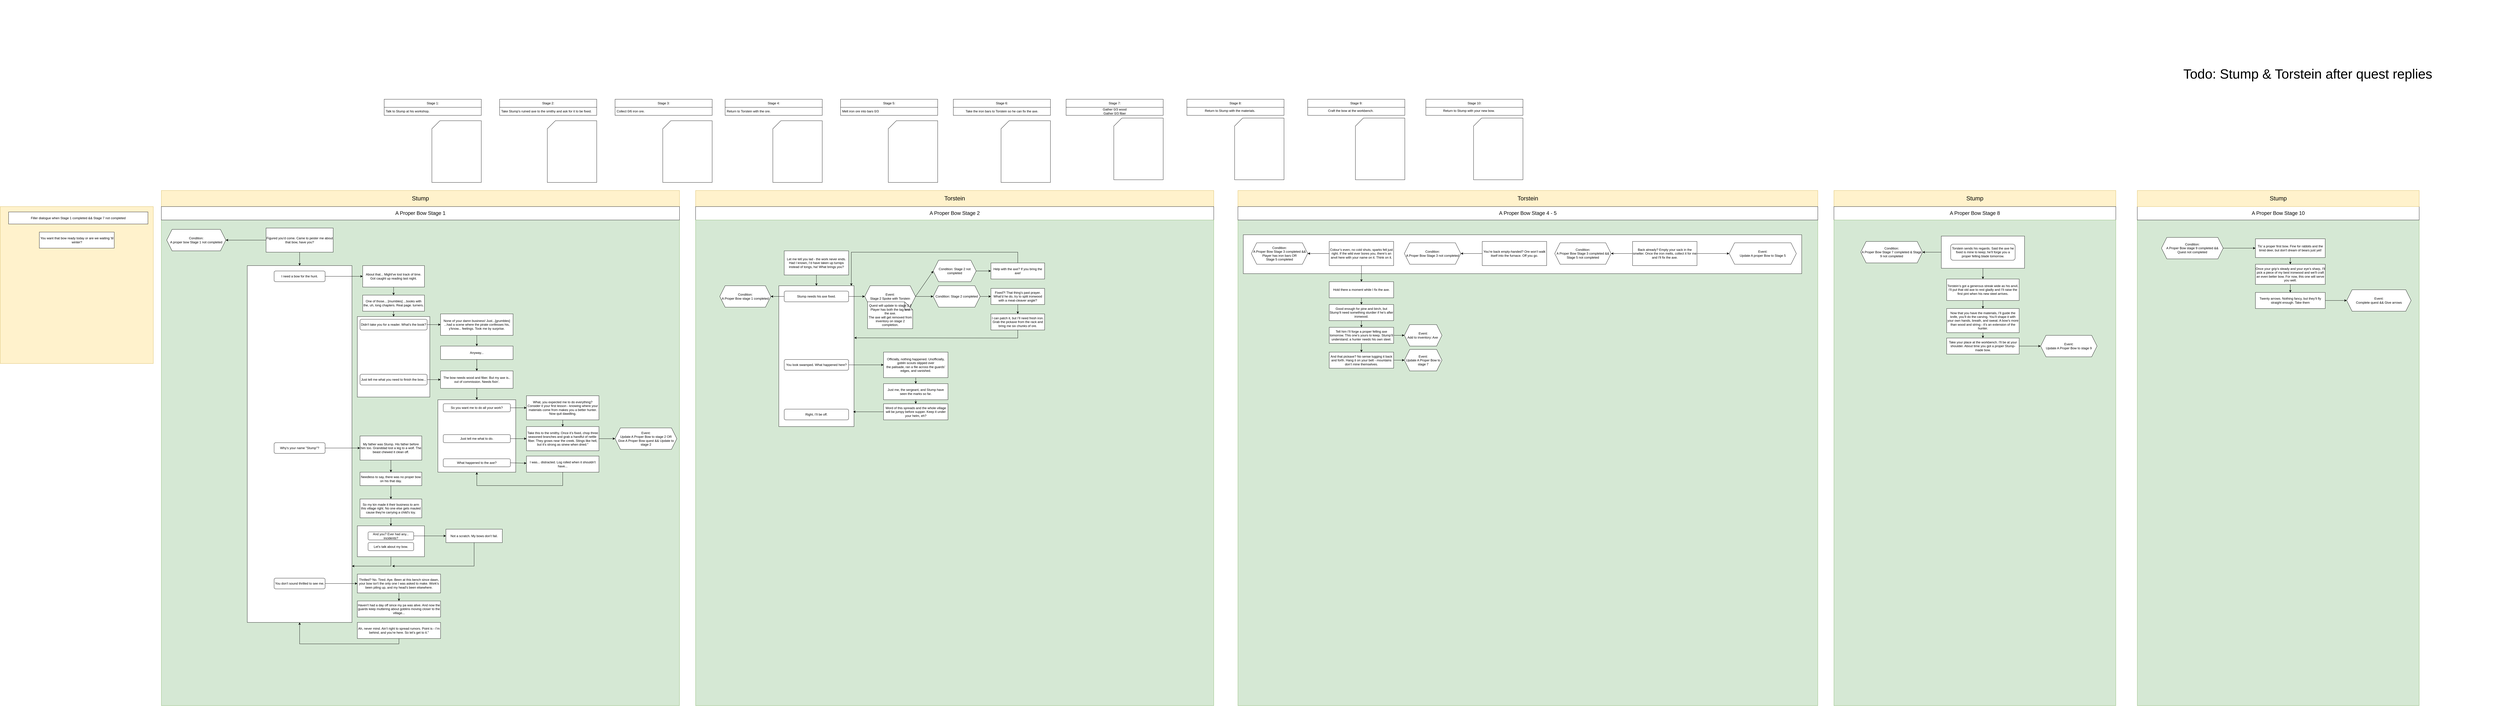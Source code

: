<mxfile version="28.0.4">
  <diagram name="Page-1" id="BGpyeeIe_iE8LkdZI5Qv">
    <mxGraphModel dx="2339" dy="1916" grid="1" gridSize="10" guides="1" tooltips="1" connect="1" arrows="1" fold="1" page="1" pageScale="1" pageWidth="850" pageHeight="1100" math="0" shadow="0">
      <root>
        <mxCell id="0" />
        <mxCell id="1" parent="0" />
        <mxCell id="VnkiPzDCxWVtJs6Gqvt7-156" value="" style="rounded=0;whiteSpace=wrap;html=1;fillColor=#d5e8d4;strokeColor=#82b366;" parent="1" vertex="1">
          <mxGeometry x="3770" y="250" width="2160" height="1810" as="geometry" />
        </mxCell>
        <mxCell id="VnkiPzDCxWVtJs6Gqvt7-73" value="" style="rounded=0;whiteSpace=wrap;html=1;fillColor=#d5e8d4;strokeColor=#82b366;" parent="1" vertex="1">
          <mxGeometry x="-240" y="250" width="1930" height="1810" as="geometry" />
        </mxCell>
        <mxCell id="VnkiPzDCxWVtJs6Gqvt7-1" value="&lt;font style=&quot;font-size: 22px;&quot;&gt;Stump&lt;/font&gt;" style="rounded=0;whiteSpace=wrap;html=1;fillColor=#fff2cc;strokeColor=#d6b656;" parent="1" vertex="1">
          <mxGeometry x="-240" y="140" width="1930" height="60" as="geometry" />
        </mxCell>
        <mxCell id="VnkiPzDCxWVtJs6Gqvt7-2" value="Figured you&#39;d come. Came to pester me about that bow, have you?" style="rounded=0;whiteSpace=wrap;html=1;" parent="1" vertex="1">
          <mxGeometry x="150" y="280" width="250" height="90" as="geometry" />
        </mxCell>
        <mxCell id="VnkiPzDCxWVtJs6Gqvt7-3" value="" style="rounded=0;whiteSpace=wrap;html=1;" parent="1" vertex="1">
          <mxGeometry x="80" y="420" width="390" height="1330" as="geometry" />
        </mxCell>
        <mxCell id="VnkiPzDCxWVtJs6Gqvt7-191" value="" style="rounded=0;whiteSpace=wrap;html=1;" parent="1" vertex="1">
          <mxGeometry x="3790" y="305" width="2080" height="145" as="geometry" />
        </mxCell>
        <mxCell id="VnkiPzDCxWVtJs6Gqvt7-4" value="" style="endArrow=classic;html=1;rounded=0;exitX=0.5;exitY=1;exitDx=0;exitDy=0;entryX=0.5;entryY=0;entryDx=0;entryDy=0;" parent="1" source="VnkiPzDCxWVtJs6Gqvt7-2" target="VnkiPzDCxWVtJs6Gqvt7-3" edge="1">
          <mxGeometry width="50" height="50" relative="1" as="geometry">
            <mxPoint x="120" y="410" as="sourcePoint" />
            <mxPoint x="170" y="360" as="targetPoint" />
          </mxGeometry>
        </mxCell>
        <mxCell id="VnkiPzDCxWVtJs6Gqvt7-6" value="I need a bow for the hunt." style="rounded=1;whiteSpace=wrap;html=1;" parent="1" vertex="1">
          <mxGeometry x="180" y="440" width="190" height="40" as="geometry" />
        </mxCell>
        <mxCell id="VnkiPzDCxWVtJs6Gqvt7-7" value="Why&#39;s your name &quot;Stump&quot;?" style="rounded=1;whiteSpace=wrap;html=1;" parent="1" vertex="1">
          <mxGeometry x="180" y="1080" width="190" height="40" as="geometry" />
        </mxCell>
        <mxCell id="VnkiPzDCxWVtJs6Gqvt7-8" value="You don&#39;t sound thrilled to see me." style="rounded=1;whiteSpace=wrap;html=1;" parent="1" vertex="1">
          <mxGeometry x="180" y="1585" width="190" height="40" as="geometry" />
        </mxCell>
        <mxCell id="VnkiPzDCxWVtJs6Gqvt7-9" value="" style="endArrow=classic;html=1;rounded=0;exitX=1;exitY=0.5;exitDx=0;exitDy=0;entryX=0;entryY=0.5;entryDx=0;entryDy=0;" parent="1" source="VnkiPzDCxWVtJs6Gqvt7-7" target="VnkiPzDCxWVtJs6Gqvt7-10" edge="1">
          <mxGeometry width="50" height="50" relative="1" as="geometry">
            <mxPoint x="380" y="1100" as="sourcePoint" />
            <mxPoint x="360" y="1275" as="targetPoint" />
          </mxGeometry>
        </mxCell>
        <mxCell id="VnkiPzDCxWVtJs6Gqvt7-10" value="My father was Stump. His father before him too. Granddad lost a leg to a wolf. The beast chewed it clean off." style="rounded=0;whiteSpace=wrap;html=1;" parent="1" vertex="1">
          <mxGeometry x="500" y="1055" width="230" height="90" as="geometry" />
        </mxCell>
        <mxCell id="VnkiPzDCxWVtJs6Gqvt7-11" value="" style="endArrow=classic;html=1;rounded=0;exitX=0.5;exitY=1;exitDx=0;exitDy=0;entryX=0.5;entryY=0;entryDx=0;entryDy=0;" parent="1" source="VnkiPzDCxWVtJs6Gqvt7-10" target="VnkiPzDCxWVtJs6Gqvt7-12" edge="1">
          <mxGeometry width="50" height="50" relative="1" as="geometry">
            <mxPoint x="475" y="1320" as="sourcePoint" />
            <mxPoint x="465" y="1200" as="targetPoint" />
          </mxGeometry>
        </mxCell>
        <mxCell id="VnkiPzDCxWVtJs6Gqvt7-12" value="Needless to say, there was no proper bow on his that day. " style="rounded=0;whiteSpace=wrap;html=1;" parent="1" vertex="1">
          <mxGeometry x="500" y="1190" width="230" height="50" as="geometry" />
        </mxCell>
        <mxCell id="VnkiPzDCxWVtJs6Gqvt7-14" value="" style="endArrow=classic;html=1;rounded=0;exitX=0.5;exitY=1;exitDx=0;exitDy=0;entryX=0.5;entryY=0;entryDx=0;entryDy=0;" parent="1" source="VnkiPzDCxWVtJs6Gqvt7-12" target="VnkiPzDCxWVtJs6Gqvt7-15" edge="1">
          <mxGeometry width="50" height="50" relative="1" as="geometry">
            <mxPoint x="465" y="1260" as="sourcePoint" />
            <mxPoint x="465" y="1305" as="targetPoint" />
          </mxGeometry>
        </mxCell>
        <mxCell id="VnkiPzDCxWVtJs6Gqvt7-15" value="So my kin made it their business to arm this village right. No one else gets mauled cause they&#39;re carrying a child&#39;s toy. " style="rounded=0;whiteSpace=wrap;html=1;" parent="1" vertex="1">
          <mxGeometry x="500" y="1290" width="230" height="70" as="geometry" />
        </mxCell>
        <mxCell id="VnkiPzDCxWVtJs6Gqvt7-16" value="" style="endArrow=classic;html=1;rounded=0;exitX=0.5;exitY=1;exitDx=0;exitDy=0;" parent="1" source="VnkiPzDCxWVtJs6Gqvt7-15" target="VnkiPzDCxWVtJs6Gqvt7-17" edge="1">
          <mxGeometry width="50" height="50" relative="1" as="geometry">
            <mxPoint x="610" y="1300" as="sourcePoint" />
            <mxPoint x="660" y="1295" as="targetPoint" />
          </mxGeometry>
        </mxCell>
        <mxCell id="VnkiPzDCxWVtJs6Gqvt7-17" value="" style="rounded=0;whiteSpace=wrap;html=1;" parent="1" vertex="1">
          <mxGeometry x="490" y="1390" width="250" height="115" as="geometry" />
        </mxCell>
        <mxCell id="VnkiPzDCxWVtJs6Gqvt7-18" value="And you? Ever had any... incidents?" style="rounded=1;whiteSpace=wrap;html=1;" parent="1" vertex="1">
          <mxGeometry x="530" y="1412.5" width="170" height="30" as="geometry" />
        </mxCell>
        <mxCell id="VnkiPzDCxWVtJs6Gqvt7-19" value="Let&#39;s talk about my bow." style="rounded=1;whiteSpace=wrap;html=1;" parent="1" vertex="1">
          <mxGeometry x="530" y="1452.5" width="170" height="30" as="geometry" />
        </mxCell>
        <mxCell id="VnkiPzDCxWVtJs6Gqvt7-21" value="" style="endArrow=classic;html=1;rounded=0;exitX=1;exitY=0.5;exitDx=0;exitDy=0;" parent="1" source="VnkiPzDCxWVtJs6Gqvt7-18" target="VnkiPzDCxWVtJs6Gqvt7-22" edge="1">
          <mxGeometry width="50" height="50" relative="1" as="geometry">
            <mxPoint x="1050" y="1290" as="sourcePoint" />
            <mxPoint x="960" y="1275" as="targetPoint" />
          </mxGeometry>
        </mxCell>
        <mxCell id="VnkiPzDCxWVtJs6Gqvt7-22" value="Not a scratch. My bows don&#39;t fail. " style="rounded=0;whiteSpace=wrap;html=1;" parent="1" vertex="1">
          <mxGeometry x="820" y="1402.5" width="210" height="50" as="geometry" />
        </mxCell>
        <mxCell id="VnkiPzDCxWVtJs6Gqvt7-23" value="" style="endArrow=classic;html=1;rounded=0;exitX=0.5;exitY=1;exitDx=0;exitDy=0;" parent="1" source="VnkiPzDCxWVtJs6Gqvt7-22" edge="1">
          <mxGeometry width="50" height="50" relative="1" as="geometry">
            <mxPoint x="1130" y="1545" as="sourcePoint" />
            <mxPoint x="620" y="1540" as="targetPoint" />
            <Array as="points">
              <mxPoint x="925" y="1540" />
            </Array>
          </mxGeometry>
        </mxCell>
        <mxCell id="VnkiPzDCxWVtJs6Gqvt7-25" value="" style="endArrow=classic;html=1;rounded=0;exitX=1;exitY=0.5;exitDx=0;exitDy=0;" parent="1" source="VnkiPzDCxWVtJs6Gqvt7-6" target="VnkiPzDCxWVtJs6Gqvt7-27" edge="1">
          <mxGeometry width="50" height="50" relative="1" as="geometry">
            <mxPoint x="640" y="420" as="sourcePoint" />
            <mxPoint x="550" y="460" as="targetPoint" />
          </mxGeometry>
        </mxCell>
        <mxCell id="VnkiPzDCxWVtJs6Gqvt7-27" value="About that... Might&#39;ve lost track of time. Got caught up reading last night." style="rounded=0;whiteSpace=wrap;html=1;" parent="1" vertex="1">
          <mxGeometry x="510" y="420" width="230" height="80" as="geometry" />
        </mxCell>
        <mxCell id="VnkiPzDCxWVtJs6Gqvt7-28" value="" style="endArrow=classic;html=1;rounded=0;exitX=0.5;exitY=1;exitDx=0;exitDy=0;" parent="1" source="VnkiPzDCxWVtJs6Gqvt7-27" target="VnkiPzDCxWVtJs6Gqvt7-29" edge="1">
          <mxGeometry width="50" height="50" relative="1" as="geometry">
            <mxPoint x="720" y="500" as="sourcePoint" />
            <mxPoint x="770" y="450" as="targetPoint" />
          </mxGeometry>
        </mxCell>
        <mxCell id="VnkiPzDCxWVtJs6Gqvt7-29" value="One of those... [mumbles] ...books with the, uh, long chapters. Real page. turners." style="rounded=0;whiteSpace=wrap;html=1;" parent="1" vertex="1">
          <mxGeometry x="510" y="530" width="230" height="60" as="geometry" />
        </mxCell>
        <mxCell id="VnkiPzDCxWVtJs6Gqvt7-31" value="" style="endArrow=classic;html=1;rounded=0;exitX=0.5;exitY=1;exitDx=0;exitDy=0;entryX=0.5;entryY=0;entryDx=0;entryDy=0;" parent="1" source="VnkiPzDCxWVtJs6Gqvt7-29" target="VnkiPzDCxWVtJs6Gqvt7-32" edge="1">
          <mxGeometry width="50" height="50" relative="1" as="geometry">
            <mxPoint x="780" y="560" as="sourcePoint" />
            <mxPoint x="625" y="630" as="targetPoint" />
          </mxGeometry>
        </mxCell>
        <mxCell id="VnkiPzDCxWVtJs6Gqvt7-32" value="" style="rounded=0;whiteSpace=wrap;html=1;" parent="1" vertex="1">
          <mxGeometry x="490" y="610" width="270" height="300" as="geometry" />
        </mxCell>
        <mxCell id="VnkiPzDCxWVtJs6Gqvt7-35" value="Didn&#39;t take you for a reader. What&#39;s the book?" style="rounded=1;whiteSpace=wrap;html=1;" parent="1" vertex="1">
          <mxGeometry x="500" y="620" width="250" height="40" as="geometry" />
        </mxCell>
        <mxCell id="VnkiPzDCxWVtJs6Gqvt7-36" value="Just tell me what you need to finish the bow..." style="rounded=1;whiteSpace=wrap;html=1;" parent="1" vertex="1">
          <mxGeometry x="500" y="825" width="250" height="40" as="geometry" />
        </mxCell>
        <mxCell id="VnkiPzDCxWVtJs6Gqvt7-38" value="Take this to the smithy. Once it’s fixed, chop three seasoned branches and grab a handful of nettle&amp;nbsp; fiber. They grows near the creek. Stings like hell, but it’s strong as sinew when dried.&quot;" style="rounded=0;whiteSpace=wrap;html=1;" parent="1" vertex="1">
          <mxGeometry x="1120" y="1020" width="270" height="90" as="geometry" />
        </mxCell>
        <mxCell id="VnkiPzDCxWVtJs6Gqvt7-39" value="What, you expected me to do everything? Consider it your first lesson - knowing where your materials come from makes you a better hunter. Now quit dawdling." style="rounded=0;whiteSpace=wrap;html=1;" parent="1" vertex="1">
          <mxGeometry x="1120" y="905" width="270" height="90" as="geometry" />
        </mxCell>
        <mxCell id="VnkiPzDCxWVtJs6Gqvt7-40" value="" style="endArrow=classic;html=1;rounded=0;exitX=1;exitY=0.5;exitDx=0;exitDy=0;" parent="1" source="VnkiPzDCxWVtJs6Gqvt7-35" target="VnkiPzDCxWVtJs6Gqvt7-41" edge="1">
          <mxGeometry width="50" height="50" relative="1" as="geometry">
            <mxPoint x="920" y="600" as="sourcePoint" />
            <mxPoint x="850" y="640" as="targetPoint" />
          </mxGeometry>
        </mxCell>
        <mxCell id="VnkiPzDCxWVtJs6Gqvt7-41" value="None of your damn business! Just...[grumbles] ...had a scene where the pirate confesses his, y&#39;know... feelings. Took me by surprise." style="rounded=0;whiteSpace=wrap;html=1;" parent="1" vertex="1">
          <mxGeometry x="800" y="600" width="270" height="80" as="geometry" />
        </mxCell>
        <mxCell id="VnkiPzDCxWVtJs6Gqvt7-42" value="" style="endArrow=classic;html=1;rounded=0;exitX=0.5;exitY=1;exitDx=0;exitDy=0;entryX=0.5;entryY=0;entryDx=0;entryDy=0;" parent="1" source="VnkiPzDCxWVtJs6Gqvt7-41" target="VnkiPzDCxWVtJs6Gqvt7-43" edge="1">
          <mxGeometry width="50" height="50" relative="1" as="geometry">
            <mxPoint x="940" y="770" as="sourcePoint" />
            <mxPoint x="920" y="720" as="targetPoint" />
          </mxGeometry>
        </mxCell>
        <mxCell id="VnkiPzDCxWVtJs6Gqvt7-43" value="Anyway..." style="rounded=0;whiteSpace=wrap;html=1;" parent="1" vertex="1">
          <mxGeometry x="800" y="720" width="270" height="50" as="geometry" />
        </mxCell>
        <mxCell id="VnkiPzDCxWVtJs6Gqvt7-46" value="" style="endArrow=classic;html=1;rounded=0;exitX=0.5;exitY=1;exitDx=0;exitDy=0;entryX=0.5;entryY=0;entryDx=0;entryDy=0;" parent="1" source="VnkiPzDCxWVtJs6Gqvt7-43" target="VnkiPzDCxWVtJs6Gqvt7-47" edge="1">
          <mxGeometry width="50" height="50" relative="1" as="geometry">
            <mxPoint x="960" y="840" as="sourcePoint" />
            <mxPoint x="935" y="800" as="targetPoint" />
          </mxGeometry>
        </mxCell>
        <mxCell id="VnkiPzDCxWVtJs6Gqvt7-47" value="The bow needs wood and fiber. But my axe is.. out of commission. Needs fixin&#39;." style="rounded=0;whiteSpace=wrap;html=1;" parent="1" vertex="1">
          <mxGeometry x="800" y="812.5" width="270" height="65" as="geometry" />
        </mxCell>
        <mxCell id="VnkiPzDCxWVtJs6Gqvt7-48" value="" style="endArrow=classic;html=1;rounded=0;exitX=1;exitY=0.5;exitDx=0;exitDy=0;entryX=0;entryY=0.5;entryDx=0;entryDy=0;" parent="1" source="VnkiPzDCxWVtJs6Gqvt7-36" target="VnkiPzDCxWVtJs6Gqvt7-47" edge="1">
          <mxGeometry width="50" height="50" relative="1" as="geometry">
            <mxPoint x="870" y="980" as="sourcePoint" />
            <mxPoint x="920" y="930" as="targetPoint" />
          </mxGeometry>
        </mxCell>
        <mxCell id="VnkiPzDCxWVtJs6Gqvt7-53" value="" style="endArrow=classic;html=1;rounded=0;exitX=0.5;exitY=1;exitDx=0;exitDy=0;entryX=0;entryY=0.5;entryDx=0;entryDy=0;" parent="1" source="VnkiPzDCxWVtJs6Gqvt7-47" target="VnkiPzDCxWVtJs6Gqvt7-54" edge="1">
          <mxGeometry width="50" height="50" relative="1" as="geometry">
            <mxPoint x="1040" y="970" as="sourcePoint" />
            <mxPoint x="935" y="920" as="targetPoint" />
          </mxGeometry>
        </mxCell>
        <mxCell id="VnkiPzDCxWVtJs6Gqvt7-54" value="" style="rounded=0;whiteSpace=wrap;html=1;direction=south;" parent="1" vertex="1">
          <mxGeometry x="790" y="920" width="290" height="270" as="geometry" />
        </mxCell>
        <mxCell id="VnkiPzDCxWVtJs6Gqvt7-55" value="What happened to the axe?" style="rounded=1;whiteSpace=wrap;html=1;" parent="1" vertex="1">
          <mxGeometry x="810" y="1140" width="250" height="30" as="geometry" />
        </mxCell>
        <mxCell id="VnkiPzDCxWVtJs6Gqvt7-57" value="" style="endArrow=classic;html=1;rounded=0;exitX=1;exitY=0.5;exitDx=0;exitDy=0;" parent="1" source="VnkiPzDCxWVtJs6Gqvt7-55" target="VnkiPzDCxWVtJs6Gqvt7-58" edge="1">
          <mxGeometry width="50" height="50" relative="1" as="geometry">
            <mxPoint x="1140" y="970" as="sourcePoint" />
            <mxPoint x="1110" y="950" as="targetPoint" />
          </mxGeometry>
        </mxCell>
        <mxCell id="VnkiPzDCxWVtJs6Gqvt7-58" value="I was... distracted. Log rolled when it shouldn&#39;t have..." style="rounded=0;whiteSpace=wrap;html=1;" parent="1" vertex="1">
          <mxGeometry x="1120" y="1130" width="270" height="60" as="geometry" />
        </mxCell>
        <mxCell id="VnkiPzDCxWVtJs6Gqvt7-59" value="So you want me to do all your work?" style="rounded=1;whiteSpace=wrap;html=1;" parent="1" vertex="1">
          <mxGeometry x="810" y="935" width="250" height="30" as="geometry" />
        </mxCell>
        <mxCell id="VnkiPzDCxWVtJs6Gqvt7-60" value="Just tell me what to do." style="rounded=1;whiteSpace=wrap;html=1;" parent="1" vertex="1">
          <mxGeometry x="810" y="1050" width="250" height="30" as="geometry" />
        </mxCell>
        <mxCell id="VnkiPzDCxWVtJs6Gqvt7-61" value="" style="endArrow=classic;html=1;rounded=0;exitX=1;exitY=0.5;exitDx=0;exitDy=0;entryX=0;entryY=0.5;entryDx=0;entryDy=0;" parent="1" source="VnkiPzDCxWVtJs6Gqvt7-59" target="VnkiPzDCxWVtJs6Gqvt7-39" edge="1">
          <mxGeometry width="50" height="50" relative="1" as="geometry">
            <mxPoint x="1190" y="950" as="sourcePoint" />
            <mxPoint x="1120" y="933.125" as="targetPoint" />
          </mxGeometry>
        </mxCell>
        <mxCell id="VnkiPzDCxWVtJs6Gqvt7-64" value="" style="endArrow=classic;html=1;rounded=0;exitX=0.5;exitY=1;exitDx=0;exitDy=0;entryX=0.5;entryY=0;entryDx=0;entryDy=0;" parent="1" source="VnkiPzDCxWVtJs6Gqvt7-39" target="VnkiPzDCxWVtJs6Gqvt7-38" edge="1">
          <mxGeometry width="50" height="50" relative="1" as="geometry">
            <mxPoint x="1440" y="1030" as="sourcePoint" />
            <mxPoint x="1490" y="980" as="targetPoint" />
          </mxGeometry>
        </mxCell>
        <mxCell id="VnkiPzDCxWVtJs6Gqvt7-65" value="" style="endArrow=classic;html=1;rounded=0;exitX=1;exitY=0.5;exitDx=0;exitDy=0;entryX=0;entryY=0.5;entryDx=0;entryDy=0;" parent="1" source="VnkiPzDCxWVtJs6Gqvt7-60" target="VnkiPzDCxWVtJs6Gqvt7-38" edge="1">
          <mxGeometry width="50" height="50" relative="1" as="geometry">
            <mxPoint x="1100" y="1170" as="sourcePoint" />
            <mxPoint x="1150" y="1120" as="targetPoint" />
          </mxGeometry>
        </mxCell>
        <mxCell id="VnkiPzDCxWVtJs6Gqvt7-66" value="" style="endArrow=classic;html=1;rounded=0;exitX=0.5;exitY=1;exitDx=0;exitDy=0;entryX=1;entryY=0.5;entryDx=0;entryDy=0;" parent="1" source="VnkiPzDCxWVtJs6Gqvt7-58" target="VnkiPzDCxWVtJs6Gqvt7-54" edge="1">
          <mxGeometry width="50" height="50" relative="1" as="geometry">
            <mxPoint x="1320" y="1270" as="sourcePoint" />
            <mxPoint x="1370" y="1220" as="targetPoint" />
            <Array as="points">
              <mxPoint x="1255" y="1240" />
              <mxPoint x="935" y="1240" />
            </Array>
          </mxGeometry>
        </mxCell>
        <mxCell id="VnkiPzDCxWVtJs6Gqvt7-67" value="" style="endArrow=classic;html=1;rounded=0;exitX=1;exitY=0.5;exitDx=0;exitDy=0;" parent="1" source="VnkiPzDCxWVtJs6Gqvt7-8" target="VnkiPzDCxWVtJs6Gqvt7-68" edge="1">
          <mxGeometry width="50" height="50" relative="1" as="geometry">
            <mxPoint x="560" y="1670" as="sourcePoint" />
            <mxPoint x="610" y="1620" as="targetPoint" />
          </mxGeometry>
        </mxCell>
        <mxCell id="VnkiPzDCxWVtJs6Gqvt7-68" value="Thrilled? No. Tired. Aye. Been at this bench since dawn, your bow isn&#39;t the only one I was asked to make. Work&#39;s been piling up, and my head&#39;s been elsewhere." style="rounded=0;whiteSpace=wrap;html=1;" parent="1" vertex="1">
          <mxGeometry x="490" y="1570" width="310" height="70" as="geometry" />
        </mxCell>
        <mxCell id="VnkiPzDCxWVtJs6Gqvt7-70" value="" style="endArrow=classic;html=1;rounded=0;exitX=0.5;exitY=1;exitDx=0;exitDy=0;" parent="1" source="VnkiPzDCxWVtJs6Gqvt7-17" edge="1">
          <mxGeometry width="50" height="50" relative="1" as="geometry">
            <mxPoint x="615" y="1505" as="sourcePoint" />
            <mxPoint x="470" y="1540" as="targetPoint" />
            <Array as="points">
              <mxPoint x="615" y="1540" />
            </Array>
          </mxGeometry>
        </mxCell>
        <mxCell id="VnkiPzDCxWVtJs6Gqvt7-71" value="" style="endArrow=classic;html=1;rounded=0;exitX=0.5;exitY=1;exitDx=0;exitDy=0;" parent="1" source="VnkiPzDCxWVtJs6Gqvt7-68" target="VnkiPzDCxWVtJs6Gqvt7-72" edge="1">
          <mxGeometry width="50" height="50" relative="1" as="geometry">
            <mxPoint x="650" y="1710" as="sourcePoint" />
            <mxPoint x="645" y="1680" as="targetPoint" />
          </mxGeometry>
        </mxCell>
        <mxCell id="VnkiPzDCxWVtJs6Gqvt7-72" value="Haven&#39;t had a day off since my pa was alive. And now the guards keep muttering about goblins moving closer to the village... " style="rounded=0;whiteSpace=wrap;html=1;" parent="1" vertex="1">
          <mxGeometry x="490" y="1670" width="310" height="60" as="geometry" />
        </mxCell>
        <mxCell id="VnkiPzDCxWVtJs6Gqvt7-74" value="" style="endArrow=classic;html=1;rounded=0;exitX=0.5;exitY=1;exitDx=0;exitDy=0;entryX=0.5;entryY=1;entryDx=0;entryDy=0;" parent="1" source="VnkiPzDCxWVtJs6Gqvt7-75" target="VnkiPzDCxWVtJs6Gqvt7-3" edge="1">
          <mxGeometry width="50" height="50" relative="1" as="geometry">
            <mxPoint x="710" y="1860" as="sourcePoint" />
            <mxPoint x="645" y="1810" as="targetPoint" />
            <Array as="points">
              <mxPoint x="645" y="1830" />
              <mxPoint x="410" y="1830" />
              <mxPoint x="275" y="1830" />
            </Array>
          </mxGeometry>
        </mxCell>
        <mxCell id="VnkiPzDCxWVtJs6Gqvt7-75" value="Ah, never mind. Ain’t right to spread rumors. Point is - I’m behind, and you’re here. So let’s get to it.&quot;" style="rounded=0;whiteSpace=wrap;html=1;" parent="1" vertex="1">
          <mxGeometry x="490" y="1750" width="310" height="60" as="geometry" />
        </mxCell>
        <mxCell id="VnkiPzDCxWVtJs6Gqvt7-76" value="" style="endArrow=classic;html=1;rounded=0;exitX=1;exitY=0.5;exitDx=0;exitDy=0;" parent="1" source="VnkiPzDCxWVtJs6Gqvt7-38" target="VnkiPzDCxWVtJs6Gqvt7-78" edge="1">
          <mxGeometry width="50" height="50" relative="1" as="geometry">
            <mxPoint x="1570" y="1070" as="sourcePoint" />
            <mxPoint x="1510" y="1065" as="targetPoint" />
          </mxGeometry>
        </mxCell>
        <mxCell id="VnkiPzDCxWVtJs6Gqvt7-78" value="Event:&lt;br&gt;Update A Proper Bow to stage 2 OR&lt;br&gt;Give A Proper Bow quest &amp;amp;&amp;amp; Update to stage 2" style="shape=hexagon;perimeter=hexagonPerimeter2;whiteSpace=wrap;html=1;fixedSize=1;" parent="1" vertex="1">
          <mxGeometry x="1450" y="1025" width="230" height="80" as="geometry" />
        </mxCell>
        <mxCell id="VnkiPzDCxWVtJs6Gqvt7-79" value="Condition: &lt;br&gt;&lt;div&gt;A proper bow Stage 1 not completed&lt;/div&gt;" style="shape=hexagon;perimeter=hexagonPerimeter2;whiteSpace=wrap;html=1;fixedSize=1;" parent="1" vertex="1">
          <mxGeometry x="-220" y="285" width="220" height="80" as="geometry" />
        </mxCell>
        <mxCell id="VnkiPzDCxWVtJs6Gqvt7-81" value="" style="endArrow=classic;html=1;rounded=0;exitX=0;exitY=0.5;exitDx=0;exitDy=0;entryX=1;entryY=0.5;entryDx=0;entryDy=0;" parent="1" source="VnkiPzDCxWVtJs6Gqvt7-2" target="VnkiPzDCxWVtJs6Gqvt7-79" edge="1">
          <mxGeometry width="50" height="50" relative="1" as="geometry">
            <mxPoint x="-60" y="530" as="sourcePoint" />
            <mxPoint x="-10" y="480" as="targetPoint" />
          </mxGeometry>
        </mxCell>
        <mxCell id="VnkiPzDCxWVtJs6Gqvt7-85" value="&lt;font style=&quot;font-size: 19px;&quot;&gt;A Proper Bow Stage 1&lt;/font&gt;" style="rounded=0;whiteSpace=wrap;html=1;" parent="1" vertex="1">
          <mxGeometry x="-240" y="200" width="1930" height="50" as="geometry" />
        </mxCell>
        <mxCell id="VnkiPzDCxWVtJs6Gqvt7-87" value="Stage 2:" style="swimlane;fontStyle=0;childLayout=stackLayout;horizontal=1;startSize=30;horizontalStack=0;resizeParent=1;resizeParentMax=0;resizeLast=0;collapsible=1;marginBottom=0;whiteSpace=wrap;html=1;" parent="1" vertex="1">
          <mxGeometry x="1020" y="-200" width="361.67" height="60" as="geometry" />
        </mxCell>
        <mxCell id="VnkiPzDCxWVtJs6Gqvt7-88" value="Take Stump&#39;s ruined axe to the smithy and ask for it to be fixed." style="text;strokeColor=none;fillColor=none;align=left;verticalAlign=middle;spacingLeft=4;spacingRight=4;overflow=hidden;points=[[0,0.5],[1,0.5]];portConstraint=eastwest;rotatable=0;whiteSpace=wrap;html=1;" parent="VnkiPzDCxWVtJs6Gqvt7-87" vertex="1">
          <mxGeometry y="30" width="361.67" height="30" as="geometry" />
        </mxCell>
        <mxCell id="VnkiPzDCxWVtJs6Gqvt7-91" value="Stage 1:" style="swimlane;fontStyle=0;childLayout=stackLayout;horizontal=1;startSize=30;horizontalStack=0;resizeParent=1;resizeParentMax=0;resizeLast=0;collapsible=1;marginBottom=0;whiteSpace=wrap;html=1;" parent="1" vertex="1">
          <mxGeometry x="590" y="-200" width="361.67" height="60" as="geometry" />
        </mxCell>
        <mxCell id="VnkiPzDCxWVtJs6Gqvt7-92" value="Talk to Stump at his workshop." style="text;strokeColor=none;fillColor=none;align=left;verticalAlign=middle;spacingLeft=4;spacingRight=4;overflow=hidden;points=[[0,0.5],[1,0.5]];portConstraint=eastwest;rotatable=0;whiteSpace=wrap;html=1;" parent="VnkiPzDCxWVtJs6Gqvt7-91" vertex="1">
          <mxGeometry y="30" width="361.67" height="30" as="geometry" />
        </mxCell>
        <mxCell id="VnkiPzDCxWVtJs6Gqvt7-93" value="" style="shape=card;whiteSpace=wrap;html=1;" parent="1" vertex="1">
          <mxGeometry x="767.67" y="-120" width="184" height="230" as="geometry" />
        </mxCell>
        <mxCell id="VnkiPzDCxWVtJs6Gqvt7-94" value="" style="shape=card;whiteSpace=wrap;html=1;" parent="1" vertex="1">
          <mxGeometry x="1197.67" y="-120" width="184" height="230" as="geometry" />
        </mxCell>
        <mxCell id="VnkiPzDCxWVtJs6Gqvt7-96" value="&lt;font style=&quot;font-size: 22px;&quot;&gt;Torstein&lt;/font&gt;" style="rounded=0;whiteSpace=wrap;html=1;fillColor=#fff2cc;strokeColor=#d6b656;" parent="1" vertex="1">
          <mxGeometry x="1750" y="140" width="1930" height="60" as="geometry" />
        </mxCell>
        <mxCell id="VnkiPzDCxWVtJs6Gqvt7-97" value="&lt;font style=&quot;font-size: 19px;&quot;&gt;A Proper Bow Stage 2&lt;/font&gt;" style="rounded=0;whiteSpace=wrap;html=1;" parent="1" vertex="1">
          <mxGeometry x="1750" y="200" width="1930" height="50" as="geometry" />
        </mxCell>
        <mxCell id="VnkiPzDCxWVtJs6Gqvt7-98" value="" style="rounded=0;whiteSpace=wrap;html=1;fillColor=#d5e8d4;strokeColor=#82b366;" parent="1" vertex="1">
          <mxGeometry x="1750" y="250" width="1930" height="1810" as="geometry" />
        </mxCell>
        <mxCell id="VnkiPzDCxWVtJs6Gqvt7-99" value="Let me tell you lad - the work never ends. Had I known, I’d have taken up turnips instead of tongs, ha! What brings you?" style="rounded=0;whiteSpace=wrap;html=1;" parent="1" vertex="1">
          <mxGeometry x="2080" y="365" width="240" height="90" as="geometry" />
        </mxCell>
        <mxCell id="VnkiPzDCxWVtJs6Gqvt7-100" value="" style="endArrow=classic;html=1;rounded=0;exitX=0.5;exitY=1;exitDx=0;exitDy=0;" parent="1" source="VnkiPzDCxWVtJs6Gqvt7-99" target="VnkiPzDCxWVtJs6Gqvt7-101" edge="1">
          <mxGeometry width="50" height="50" relative="1" as="geometry">
            <mxPoint x="2210" y="525" as="sourcePoint" />
            <mxPoint x="2220" y="588" as="targetPoint" />
          </mxGeometry>
        </mxCell>
        <mxCell id="VnkiPzDCxWVtJs6Gqvt7-101" value="" style="rounded=0;whiteSpace=wrap;html=1;" parent="1" vertex="1">
          <mxGeometry x="2060" y="495" width="280" height="525" as="geometry" />
        </mxCell>
        <mxCell id="VnkiPzDCxWVtJs6Gqvt7-102" value="Stump needs his axe fixed." style="rounded=1;whiteSpace=wrap;html=1;" parent="1" vertex="1">
          <mxGeometry x="2080" y="515" width="240" height="40" as="geometry" />
        </mxCell>
        <mxCell id="VnkiPzDCxWVtJs6Gqvt7-105" value="You look swamped. What happened here?" style="rounded=1;whiteSpace=wrap;html=1;" parent="1" vertex="1">
          <mxGeometry x="2080" y="770" width="240" height="40" as="geometry" />
        </mxCell>
        <mxCell id="VnkiPzDCxWVtJs6Gqvt7-106" value="" style="endArrow=classic;html=1;rounded=0;exitX=0;exitY=0.5;exitDx=0;exitDy=0;entryX=1;entryY=0.5;entryDx=0;entryDy=0;" parent="1" source="VnkiPzDCxWVtJs6Gqvt7-102" target="VnkiPzDCxWVtJs6Gqvt7-107" edge="1">
          <mxGeometry width="50" height="50" relative="1" as="geometry">
            <mxPoint x="1960" y="505" as="sourcePoint" />
            <mxPoint x="2010" y="455" as="targetPoint" />
          </mxGeometry>
        </mxCell>
        <mxCell id="VnkiPzDCxWVtJs6Gqvt7-107" value="Condition:&lt;br&gt;A Proper Bow stage 1 completed" style="shape=hexagon;perimeter=hexagonPerimeter2;whiteSpace=wrap;html=1;fixedSize=1;" parent="1" vertex="1">
          <mxGeometry x="1840" y="495" width="190" height="80" as="geometry" />
        </mxCell>
        <mxCell id="VnkiPzDCxWVtJs6Gqvt7-110" value="Condition: Stage 2 completed" style="shape=hexagon;perimeter=hexagonPerimeter2;whiteSpace=wrap;html=1;fixedSize=1;" parent="1" vertex="1">
          <mxGeometry x="2635" y="495" width="175" height="80" as="geometry" />
        </mxCell>
        <mxCell id="VnkiPzDCxWVtJs6Gqvt7-111" value="&lt;div&gt;Condition: Stage 2 not completed&lt;/div&gt;" style="shape=hexagon;perimeter=hexagonPerimeter2;whiteSpace=wrap;html=1;fixedSize=1;" parent="1" vertex="1">
          <mxGeometry x="2635" y="400" width="160" height="80" as="geometry" />
        </mxCell>
        <mxCell id="VnkiPzDCxWVtJs6Gqvt7-112" value="" style="endArrow=classic;html=1;rounded=0;exitX=1;exitY=0.5;exitDx=0;exitDy=0;entryX=0;entryY=0.5;entryDx=0;entryDy=0;" parent="1" source="lFPYa5K90Pf4Mlpy7Q-W-7" target="VnkiPzDCxWVtJs6Gqvt7-111" edge="1">
          <mxGeometry width="50" height="50" relative="1" as="geometry">
            <mxPoint x="2420" y="620" as="sourcePoint" />
            <mxPoint x="2470" y="570" as="targetPoint" />
          </mxGeometry>
        </mxCell>
        <mxCell id="VnkiPzDCxWVtJs6Gqvt7-113" value="" style="endArrow=classic;html=1;rounded=0;exitX=1;exitY=0.5;exitDx=0;exitDy=0;" parent="1" source="VnkiPzDCxWVtJs6Gqvt7-111" target="VnkiPzDCxWVtJs6Gqvt7-114" edge="1">
          <mxGeometry width="50" height="50" relative="1" as="geometry">
            <mxPoint x="2850" y="440" as="sourcePoint" />
            <mxPoint x="2900" y="390" as="targetPoint" />
          </mxGeometry>
        </mxCell>
        <mxCell id="VnkiPzDCxWVtJs6Gqvt7-114" value="Help with the axe? If you bring the axe! " style="rounded=0;whiteSpace=wrap;html=1;" parent="1" vertex="1">
          <mxGeometry x="2850" y="410" width="200" height="60" as="geometry" />
        </mxCell>
        <mxCell id="VnkiPzDCxWVtJs6Gqvt7-115" value="" style="endArrow=classic;html=1;rounded=0;exitX=1;exitY=0.5;exitDx=0;exitDy=0;entryX=0;entryY=0.5;entryDx=0;entryDy=0;" parent="1" source="VnkiPzDCxWVtJs6Gqvt7-110" target="VnkiPzDCxWVtJs6Gqvt7-118" edge="1">
          <mxGeometry width="50" height="50" relative="1" as="geometry">
            <mxPoint x="2860" y="610" as="sourcePoint" />
            <mxPoint x="2850" y="535" as="targetPoint" />
          </mxGeometry>
        </mxCell>
        <mxCell id="VnkiPzDCxWVtJs6Gqvt7-118" value="Fixed?! That thing&#39;s past prayer. What’d he do, try to split ironwood with a meat-cleaver angle?" style="rounded=0;whiteSpace=wrap;html=1;" parent="1" vertex="1">
          <mxGeometry x="2850" y="505" width="200" height="60" as="geometry" />
        </mxCell>
        <mxCell id="VnkiPzDCxWVtJs6Gqvt7-119" value="" style="endArrow=classic;html=1;rounded=0;exitX=0.5;exitY=1;exitDx=0;exitDy=0;entryX=0.5;entryY=0;entryDx=0;entryDy=0;" parent="1" source="VnkiPzDCxWVtJs6Gqvt7-118" target="VnkiPzDCxWVtJs6Gqvt7-124" edge="1">
          <mxGeometry width="50" height="50" relative="1" as="geometry">
            <mxPoint x="2960" y="635" as="sourcePoint" />
            <mxPoint x="2950" y="595" as="targetPoint" />
          </mxGeometry>
        </mxCell>
        <mxCell id="VnkiPzDCxWVtJs6Gqvt7-124" value="I can patch it, but I’ll need fresh iron. Grab the pickaxe from the rack and bring me six chunks of ore." style="rounded=0;whiteSpace=wrap;html=1;" parent="1" vertex="1">
          <mxGeometry x="2850" y="600" width="200" height="60" as="geometry" />
        </mxCell>
        <mxCell id="VnkiPzDCxWVtJs6Gqvt7-135" value="" style="shape=card;whiteSpace=wrap;html=1;" parent="1" vertex="1">
          <mxGeometry x="1627.67" y="-120" width="184" height="230" as="geometry" />
        </mxCell>
        <mxCell id="VnkiPzDCxWVtJs6Gqvt7-137" value="Stage 3:" style="swimlane;fontStyle=0;childLayout=stackLayout;horizontal=1;startSize=30;horizontalStack=0;resizeParent=1;resizeParentMax=0;resizeLast=0;collapsible=1;marginBottom=0;whiteSpace=wrap;html=1;" parent="1" vertex="1">
          <mxGeometry x="1450" y="-200" width="361.67" height="60" as="geometry" />
        </mxCell>
        <mxCell id="VnkiPzDCxWVtJs6Gqvt7-138" value="Collect 0/6 iron ore." style="text;strokeColor=none;fillColor=none;align=left;verticalAlign=middle;spacingLeft=4;spacingRight=4;overflow=hidden;points=[[0,0.5],[1,0.5]];portConstraint=eastwest;rotatable=0;whiteSpace=wrap;html=1;" parent="VnkiPzDCxWVtJs6Gqvt7-137" vertex="1">
          <mxGeometry y="30" width="361.67" height="30" as="geometry" />
        </mxCell>
        <mxCell id="VnkiPzDCxWVtJs6Gqvt7-141" value="" style="endArrow=classic;html=1;rounded=0;exitX=0.5;exitY=1;exitDx=0;exitDy=0;entryX=1.003;entryY=0.37;entryDx=0;entryDy=0;entryPerimeter=0;" parent="1" source="VnkiPzDCxWVtJs6Gqvt7-124" target="VnkiPzDCxWVtJs6Gqvt7-101" edge="1">
          <mxGeometry width="50" height="50" relative="1" as="geometry">
            <mxPoint x="2610" y="700" as="sourcePoint" />
            <mxPoint x="2370" y="690" as="targetPoint" />
            <Array as="points">
              <mxPoint x="2950" y="690" />
            </Array>
          </mxGeometry>
        </mxCell>
        <mxCell id="VnkiPzDCxWVtJs6Gqvt7-143" value="Right, I’ll be off." style="rounded=1;whiteSpace=wrap;html=1;" parent="1" vertex="1">
          <mxGeometry x="2080" y="955" width="240" height="40" as="geometry" />
        </mxCell>
        <mxCell id="VnkiPzDCxWVtJs6Gqvt7-154" value="&lt;font style=&quot;font-size: 22px;&quot;&gt;Torstein&lt;/font&gt;" style="rounded=0;whiteSpace=wrap;html=1;fillColor=#fff2cc;strokeColor=#d6b656;" parent="1" vertex="1">
          <mxGeometry x="3770" y="140" width="2160" height="60" as="geometry" />
        </mxCell>
        <mxCell id="VnkiPzDCxWVtJs6Gqvt7-155" value="&lt;font style=&quot;font-size: 19px;&quot;&gt;A Proper Bow Stage 4 - 5&lt;/font&gt;" style="rounded=0;whiteSpace=wrap;html=1;" parent="1" vertex="1">
          <mxGeometry x="3770" y="200" width="2160" height="50" as="geometry" />
        </mxCell>
        <mxCell id="VnkiPzDCxWVtJs6Gqvt7-157" value="Back already? Empty your sack in the smelter. Once the iron melts, collect it for me and I&#39;ll fix the axe." style="rounded=0;whiteSpace=wrap;html=1;" parent="1" vertex="1">
          <mxGeometry x="5240" y="330" width="240" height="90" as="geometry" />
        </mxCell>
        <mxCell id="VnkiPzDCxWVtJs6Gqvt7-171" value="Stage 4:" style="swimlane;fontStyle=0;childLayout=stackLayout;horizontal=1;startSize=30;horizontalStack=0;resizeParent=1;resizeParentMax=0;resizeLast=0;collapsible=1;marginBottom=0;whiteSpace=wrap;html=1;" parent="1" vertex="1">
          <mxGeometry x="1860" y="-200" width="361.67" height="60" as="geometry" />
        </mxCell>
        <mxCell id="VnkiPzDCxWVtJs6Gqvt7-172" value="Return to Torstein with the ore." style="text;strokeColor=none;fillColor=none;align=left;verticalAlign=middle;spacingLeft=4;spacingRight=4;overflow=hidden;points=[[0,0.5],[1,0.5]];portConstraint=eastwest;rotatable=0;whiteSpace=wrap;html=1;" parent="VnkiPzDCxWVtJs6Gqvt7-171" vertex="1">
          <mxGeometry y="30" width="361.67" height="30" as="geometry" />
        </mxCell>
        <mxCell id="VnkiPzDCxWVtJs6Gqvt7-173" value="" style="shape=card;whiteSpace=wrap;html=1;" parent="1" vertex="1">
          <mxGeometry x="2037.67" y="-120" width="184" height="230" as="geometry" />
        </mxCell>
        <mxCell id="VnkiPzDCxWVtJs6Gqvt7-174" value="Condition:&lt;br&gt;A Proper Bow Stage 3 completed &amp;amp;&amp;amp; Stage 5 not completed" style="shape=hexagon;perimeter=hexagonPerimeter2;whiteSpace=wrap;html=1;fixedSize=1;" parent="1" vertex="1">
          <mxGeometry x="4950" y="335" width="210" height="80" as="geometry" />
        </mxCell>
        <mxCell id="VnkiPzDCxWVtJs6Gqvt7-175" value="" style="endArrow=classic;html=1;rounded=0;entryX=1;entryY=0.5;entryDx=0;entryDy=0;exitX=0;exitY=0.5;exitDx=0;exitDy=0;" parent="1" source="VnkiPzDCxWVtJs6Gqvt7-157" target="VnkiPzDCxWVtJs6Gqvt7-174" edge="1">
          <mxGeometry width="50" height="50" relative="1" as="geometry">
            <mxPoint x="5060" y="555" as="sourcePoint" />
            <mxPoint x="5110" y="505" as="targetPoint" />
          </mxGeometry>
        </mxCell>
        <mxCell id="VnkiPzDCxWVtJs6Gqvt7-176" value="Condition:&lt;br&gt;A Proper Bow Stage 3 not completed" style="shape=hexagon;perimeter=hexagonPerimeter2;whiteSpace=wrap;html=1;fixedSize=1;" parent="1" vertex="1">
          <mxGeometry x="4390" y="335" width="210" height="80" as="geometry" />
        </mxCell>
        <mxCell id="VnkiPzDCxWVtJs6Gqvt7-177" value="" style="endArrow=classic;html=1;rounded=0;entryX=1;entryY=0.5;entryDx=0;entryDy=0;exitX=0;exitY=0.5;exitDx=0;exitDy=0;" parent="1" source="VnkiPzDCxWVtJs6Gqvt7-178" target="VnkiPzDCxWVtJs6Gqvt7-176" edge="1">
          <mxGeometry width="50" height="50" relative="1" as="geometry">
            <mxPoint x="4500" y="555" as="sourcePoint" />
            <mxPoint x="4550" y="505" as="targetPoint" />
          </mxGeometry>
        </mxCell>
        <mxCell id="VnkiPzDCxWVtJs6Gqvt7-178" value="You’re back empty-handed? Ore won’t walk itself into the furnace. Off you go. " style="rounded=0;whiteSpace=wrap;html=1;" parent="1" vertex="1">
          <mxGeometry x="4680" y="330" width="240" height="90" as="geometry" />
        </mxCell>
        <mxCell id="VnkiPzDCxWVtJs6Gqvt7-180" value="" style="endArrow=classic;html=1;rounded=0;exitX=0.5;exitY=0;exitDx=0;exitDy=0;entryX=1;entryY=0;entryDx=0;entryDy=0;" parent="1" source="VnkiPzDCxWVtJs6Gqvt7-114" edge="1">
          <mxGeometry width="50" height="50" relative="1" as="geometry">
            <mxPoint x="2940" y="410" as="sourcePoint" />
            <mxPoint x="2330" y="495" as="targetPoint" />
            <Array as="points">
              <mxPoint x="2950" y="370" />
              <mxPoint x="2330" y="370" />
            </Array>
          </mxGeometry>
        </mxCell>
        <mxCell id="VnkiPzDCxWVtJs6Gqvt7-181" value="" style="endArrow=classic;html=1;rounded=0;exitX=1;exitY=0.5;exitDx=0;exitDy=0;" parent="1" source="VnkiPzDCxWVtJs6Gqvt7-105" target="VnkiPzDCxWVtJs6Gqvt7-182" edge="1">
          <mxGeometry width="50" height="50" relative="1" as="geometry">
            <mxPoint x="2470" y="820" as="sourcePoint" />
            <mxPoint x="2510" y="790" as="targetPoint" />
          </mxGeometry>
        </mxCell>
        <mxCell id="VnkiPzDCxWVtJs6Gqvt7-182" value="Officially, nothing happened. Unofficially, goblin scouts slipped over &lt;br&gt;the palisade, ran a file across the guards’ edges, and vanished." style="rounded=0;whiteSpace=wrap;html=1;" parent="1" vertex="1">
          <mxGeometry x="2450" y="742.5" width="240" height="95" as="geometry" />
        </mxCell>
        <mxCell id="VnkiPzDCxWVtJs6Gqvt7-183" value="" style="endArrow=classic;html=1;rounded=0;exitX=0.5;exitY=1;exitDx=0;exitDy=0;" parent="1" source="VnkiPzDCxWVtJs6Gqvt7-182" target="VnkiPzDCxWVtJs6Gqvt7-184" edge="1">
          <mxGeometry width="50" height="50" relative="1" as="geometry">
            <mxPoint x="2620" y="890" as="sourcePoint" />
            <mxPoint x="2670" y="840" as="targetPoint" />
          </mxGeometry>
        </mxCell>
        <mxCell id="VnkiPzDCxWVtJs6Gqvt7-184" value="Just me, the sergeant, and Stump have seen the marks so far." style="rounded=0;whiteSpace=wrap;html=1;" parent="1" vertex="1">
          <mxGeometry x="2450" y="860" width="240" height="60" as="geometry" />
        </mxCell>
        <mxCell id="VnkiPzDCxWVtJs6Gqvt7-185" value="" style="endArrow=classic;html=1;rounded=0;exitX=0.5;exitY=1;exitDx=0;exitDy=0;" parent="1" source="VnkiPzDCxWVtJs6Gqvt7-184" target="VnkiPzDCxWVtJs6Gqvt7-186" edge="1">
          <mxGeometry width="50" height="50" relative="1" as="geometry">
            <mxPoint x="2680" y="950" as="sourcePoint" />
            <mxPoint x="2586" y="1003" as="targetPoint" />
          </mxGeometry>
        </mxCell>
        <mxCell id="VnkiPzDCxWVtJs6Gqvt7-186" value="Word of this spreads and the whole village will be jumpy before supper. Keep it under your helm, eh?" style="rounded=0;whiteSpace=wrap;html=1;" parent="1" vertex="1">
          <mxGeometry x="2450" y="935" width="240" height="60" as="geometry" />
        </mxCell>
        <mxCell id="VnkiPzDCxWVtJs6Gqvt7-187" value="" style="endArrow=classic;html=1;rounded=0;exitX=0;exitY=0.5;exitDx=0;exitDy=0;entryX=0.989;entryY=0.895;entryDx=0;entryDy=0;entryPerimeter=0;" parent="1" source="VnkiPzDCxWVtJs6Gqvt7-186" target="VnkiPzDCxWVtJs6Gqvt7-101" edge="1">
          <mxGeometry width="50" height="50" relative="1" as="geometry">
            <mxPoint x="2380" y="890" as="sourcePoint" />
            <mxPoint x="2430" y="840" as="targetPoint" />
          </mxGeometry>
        </mxCell>
        <mxCell id="VnkiPzDCxWVtJs6Gqvt7-188" value="Condition:&lt;br&gt;A Proper Bow Stage 3 completed &amp;amp;&amp;amp; Player has iron bars OR&lt;br&gt;Stage 5 completed" style="shape=hexagon;perimeter=hexagonPerimeter2;whiteSpace=wrap;html=1;fixedSize=1;" parent="1" vertex="1">
          <mxGeometry x="3820" y="335" width="210" height="80" as="geometry" />
        </mxCell>
        <mxCell id="VnkiPzDCxWVtJs6Gqvt7-189" value="" style="endArrow=classic;html=1;rounded=0;entryX=1;entryY=0.5;entryDx=0;entryDy=0;exitX=0;exitY=0.5;exitDx=0;exitDy=0;" parent="1" source="VnkiPzDCxWVtJs6Gqvt7-190" target="VnkiPzDCxWVtJs6Gqvt7-188" edge="1">
          <mxGeometry width="50" height="50" relative="1" as="geometry">
            <mxPoint x="3930" y="555" as="sourcePoint" />
            <mxPoint x="3980" y="505" as="targetPoint" />
          </mxGeometry>
        </mxCell>
        <mxCell id="VnkiPzDCxWVtJs6Gqvt7-190" value="Colour’s even, no cold shuts, sparks fell just right. If the wild ever bores you, there’s an anvil here with your name on it. Think on it." style="rounded=0;whiteSpace=wrap;html=1;" parent="1" vertex="1">
          <mxGeometry x="4110" y="330" width="240" height="90" as="geometry" />
        </mxCell>
        <mxCell id="VnkiPzDCxWVtJs6Gqvt7-192" value="" style="endArrow=classic;html=1;rounded=0;exitX=0.5;exitY=1;exitDx=0;exitDy=0;" parent="1" source="VnkiPzDCxWVtJs6Gqvt7-190" target="VnkiPzDCxWVtJs6Gqvt7-193" edge="1">
          <mxGeometry width="50" height="50" relative="1" as="geometry">
            <mxPoint x="4220" y="590" as="sourcePoint" />
            <mxPoint x="4270" y="540" as="targetPoint" />
          </mxGeometry>
        </mxCell>
        <mxCell id="VnkiPzDCxWVtJs6Gqvt7-193" value="Hold there a moment while I fix the axe." style="rounded=0;whiteSpace=wrap;html=1;" parent="1" vertex="1">
          <mxGeometry x="4110" y="480" width="240" height="60" as="geometry" />
        </mxCell>
        <mxCell id="VnkiPzDCxWVtJs6Gqvt7-194" value="" style="endArrow=classic;html=1;rounded=0;exitX=0.5;exitY=1;exitDx=0;exitDy=0;" parent="1" source="VnkiPzDCxWVtJs6Gqvt7-193" target="VnkiPzDCxWVtJs6Gqvt7-195" edge="1">
          <mxGeometry width="50" height="50" relative="1" as="geometry">
            <mxPoint x="4380" y="610" as="sourcePoint" />
            <mxPoint x="4430" y="560" as="targetPoint" />
          </mxGeometry>
        </mxCell>
        <mxCell id="VnkiPzDCxWVtJs6Gqvt7-195" value="Good enough for pine and birch, but Stump’ll need something sturdier if he’s after ironwood." style="rounded=0;whiteSpace=wrap;html=1;" parent="1" vertex="1">
          <mxGeometry x="4110" y="565" width="240" height="60" as="geometry" />
        </mxCell>
        <mxCell id="VnkiPzDCxWVtJs6Gqvt7-196" value="" style="endArrow=classic;html=1;rounded=0;exitX=0.5;exitY=1;exitDx=0;exitDy=0;entryX=0.5;entryY=0;entryDx=0;entryDy=0;" parent="1" source="VnkiPzDCxWVtJs6Gqvt7-195" target="VnkiPzDCxWVtJs6Gqvt7-197" edge="1">
          <mxGeometry width="50" height="50" relative="1" as="geometry">
            <mxPoint x="4320" y="710" as="sourcePoint" />
            <mxPoint x="4370" y="660" as="targetPoint" />
          </mxGeometry>
        </mxCell>
        <mxCell id="VnkiPzDCxWVtJs6Gqvt7-197" value="Tell him I’ll forge a proper felling axe tomorrow. This one’s yours to keep. Stump’ll understand; a hunter needs his own steel." style="rounded=0;whiteSpace=wrap;html=1;" parent="1" vertex="1">
          <mxGeometry x="4110" y="650" width="240" height="60" as="geometry" />
        </mxCell>
        <mxCell id="VnkiPzDCxWVtJs6Gqvt7-198" value="" style="endArrow=classic;html=1;rounded=0;exitX=0.5;exitY=1;exitDx=0;exitDy=0;" parent="1" source="VnkiPzDCxWVtJs6Gqvt7-197" target="VnkiPzDCxWVtJs6Gqvt7-199" edge="1">
          <mxGeometry width="50" height="50" relative="1" as="geometry">
            <mxPoint x="4280" y="790" as="sourcePoint" />
            <mxPoint x="4330" y="740" as="targetPoint" />
          </mxGeometry>
        </mxCell>
        <mxCell id="VnkiPzDCxWVtJs6Gqvt7-199" value="And that pickaxe? No sense lugging it back and forth. Hang it on your belt - mountains don’t mine themselves." style="rounded=0;whiteSpace=wrap;html=1;" parent="1" vertex="1">
          <mxGeometry x="4110" y="742.5" width="240" height="60" as="geometry" />
        </mxCell>
        <mxCell id="VnkiPzDCxWVtJs6Gqvt7-200" value="" style="endArrow=classic;html=1;rounded=0;exitX=1;exitY=0.5;exitDx=0;exitDy=0;" parent="1" source="VnkiPzDCxWVtJs6Gqvt7-197" target="VnkiPzDCxWVtJs6Gqvt7-201" edge="1">
          <mxGeometry width="50" height="50" relative="1" as="geometry">
            <mxPoint x="4410" y="680" as="sourcePoint" />
            <mxPoint x="4416" y="680" as="targetPoint" />
          </mxGeometry>
        </mxCell>
        <mxCell id="VnkiPzDCxWVtJs6Gqvt7-201" value="Event:&lt;br&gt;Add to inventory: Axe&amp;nbsp; " style="shape=hexagon;perimeter=hexagonPerimeter2;whiteSpace=wrap;html=1;fixedSize=1;" parent="1" vertex="1">
          <mxGeometry x="4390" y="640" width="140" height="80" as="geometry" />
        </mxCell>
        <mxCell id="VnkiPzDCxWVtJs6Gqvt7-202" value="" style="endArrow=classic;html=1;rounded=0;exitX=1;exitY=0.5;exitDx=0;exitDy=0;" parent="1" source="VnkiPzDCxWVtJs6Gqvt7-157" target="VnkiPzDCxWVtJs6Gqvt7-203" edge="1">
          <mxGeometry width="50" height="50" relative="1" as="geometry">
            <mxPoint x="5710" y="370" as="sourcePoint" />
            <mxPoint x="5760" y="320" as="targetPoint" />
          </mxGeometry>
        </mxCell>
        <mxCell id="VnkiPzDCxWVtJs6Gqvt7-203" value="Event:&lt;br&gt;Update A proper Bow to Stage 5" style="shape=hexagon;perimeter=hexagonPerimeter2;whiteSpace=wrap;html=1;fixedSize=1;" parent="1" vertex="1">
          <mxGeometry x="5600" y="335" width="250" height="80" as="geometry" />
        </mxCell>
        <mxCell id="VnkiPzDCxWVtJs6Gqvt7-204" value="" style="endArrow=classic;html=1;rounded=0;exitX=1;exitY=0.5;exitDx=0;exitDy=0;" parent="1" source="VnkiPzDCxWVtJs6Gqvt7-199" target="VnkiPzDCxWVtJs6Gqvt7-205" edge="1">
          <mxGeometry width="50" height="50" relative="1" as="geometry">
            <mxPoint x="4390" y="790" as="sourcePoint" />
            <mxPoint x="4440" y="740" as="targetPoint" />
          </mxGeometry>
        </mxCell>
        <mxCell id="VnkiPzDCxWVtJs6Gqvt7-205" value="Event: &lt;br&gt;Update A Proper Bow to stage 7" style="shape=hexagon;perimeter=hexagonPerimeter2;whiteSpace=wrap;html=1;fixedSize=1;" parent="1" vertex="1">
          <mxGeometry x="4390" y="732.5" width="140" height="80" as="geometry" />
        </mxCell>
        <mxCell id="VnkiPzDCxWVtJs6Gqvt7-206" value="Stage 5:" style="swimlane;fontStyle=0;childLayout=stackLayout;horizontal=1;startSize=30;horizontalStack=0;resizeParent=1;resizeParentMax=0;resizeLast=0;collapsible=1;marginBottom=0;whiteSpace=wrap;html=1;" parent="1" vertex="1">
          <mxGeometry x="2290" y="-200" width="361.67" height="60" as="geometry" />
        </mxCell>
        <mxCell id="VnkiPzDCxWVtJs6Gqvt7-207" value="Melt iron ore into bars 0/3" style="text;strokeColor=none;fillColor=none;align=left;verticalAlign=middle;spacingLeft=4;spacingRight=4;overflow=hidden;points=[[0,0.5],[1,0.5]];portConstraint=eastwest;rotatable=0;whiteSpace=wrap;html=1;" parent="VnkiPzDCxWVtJs6Gqvt7-206" vertex="1">
          <mxGeometry y="30" width="361.67" height="30" as="geometry" />
        </mxCell>
        <mxCell id="VnkiPzDCxWVtJs6Gqvt7-208" value="" style="shape=card;whiteSpace=wrap;html=1;" parent="1" vertex="1">
          <mxGeometry x="2467.67" y="-120" width="184" height="230" as="geometry" />
        </mxCell>
        <mxCell id="VnkiPzDCxWVtJs6Gqvt7-209" value="Stage 6:" style="swimlane;fontStyle=0;childLayout=stackLayout;horizontal=1;startSize=30;horizontalStack=0;resizeParent=1;resizeParentMax=0;resizeLast=0;collapsible=1;marginBottom=0;whiteSpace=wrap;html=1;" parent="1" vertex="1">
          <mxGeometry x="2710" y="-200" width="361.67" height="60" as="geometry" />
        </mxCell>
        <mxCell id="VnkiPzDCxWVtJs6Gqvt7-212" value="Take the iron bars to Torstein so he can fix the axe." style="text;html=1;align=center;verticalAlign=middle;whiteSpace=wrap;rounded=0;" parent="VnkiPzDCxWVtJs6Gqvt7-209" vertex="1">
          <mxGeometry y="30" width="361.67" height="30" as="geometry" />
        </mxCell>
        <mxCell id="VnkiPzDCxWVtJs6Gqvt7-211" value="" style="shape=card;whiteSpace=wrap;html=1;" parent="1" vertex="1">
          <mxGeometry x="2887.67" y="-120" width="184" height="230" as="geometry" />
        </mxCell>
        <mxCell id="VnkiPzDCxWVtJs6Gqvt7-214" value="Gather 0/3 wood&lt;br&gt;Gather 0/3 fiber" style="text;html=1;align=center;verticalAlign=middle;whiteSpace=wrap;rounded=0;" parent="1" vertex="1">
          <mxGeometry x="3130" y="-170" width="361.67" height="30" as="geometry" />
        </mxCell>
        <mxCell id="VnkiPzDCxWVtJs6Gqvt7-215" value="" style="shape=card;whiteSpace=wrap;html=1;" parent="1" vertex="1">
          <mxGeometry x="3757.67" y="-130" width="184" height="230" as="geometry" />
        </mxCell>
        <mxCell id="VnkiPzDCxWVtJs6Gqvt7-216" value="Stage 8:" style="swimlane;fontStyle=0;childLayout=stackLayout;horizontal=1;startSize=30;horizontalStack=0;resizeParent=1;resizeParentMax=0;resizeLast=0;collapsible=1;marginBottom=0;whiteSpace=wrap;html=1;" parent="1" vertex="1">
          <mxGeometry x="3580" y="-200" width="361.67" height="60" as="geometry" />
        </mxCell>
        <mxCell id="VnkiPzDCxWVtJs6Gqvt7-218" value="&lt;div&gt;Stage 7:&lt;/div&gt;" style="swimlane;fontStyle=0;childLayout=stackLayout;horizontal=1;startSize=30;horizontalStack=0;resizeParent=1;resizeParentMax=0;resizeLast=0;collapsible=1;marginBottom=0;whiteSpace=wrap;html=1;" parent="1" vertex="1">
          <mxGeometry x="3130" y="-200" width="361.67" height="60" as="geometry" />
        </mxCell>
        <mxCell id="VnkiPzDCxWVtJs6Gqvt7-219" value="" style="shape=card;whiteSpace=wrap;html=1;" parent="1" vertex="1">
          <mxGeometry x="3307.67" y="-130" width="184" height="230" as="geometry" />
        </mxCell>
        <mxCell id="VnkiPzDCxWVtJs6Gqvt7-220" value="Return to Stump with the materials." style="text;html=1;align=center;verticalAlign=middle;resizable=0;points=[];autosize=1;strokeColor=none;fillColor=none;" parent="1" vertex="1">
          <mxGeometry x="3635" y="-172" width="210" height="30" as="geometry" />
        </mxCell>
        <mxCell id="VnkiPzDCxWVtJs6Gqvt7-221" value="&lt;font style=&quot;font-size: 22px;&quot;&gt;Stump&lt;/font&gt;" style="rounded=0;whiteSpace=wrap;html=1;fillColor=#fff2cc;strokeColor=#d6b656;" parent="1" vertex="1">
          <mxGeometry x="5990" y="140" width="1050" height="60" as="geometry" />
        </mxCell>
        <mxCell id="VnkiPzDCxWVtJs6Gqvt7-222" value="&lt;font style=&quot;font-size: 19px;&quot;&gt;A Proper Bow Stage 8&lt;/font&gt;" style="rounded=0;whiteSpace=wrap;html=1;" parent="1" vertex="1">
          <mxGeometry x="5990" y="200" width="1050" height="50" as="geometry" />
        </mxCell>
        <mxCell id="VnkiPzDCxWVtJs6Gqvt7-223" value="" style="rounded=0;whiteSpace=wrap;html=1;fillColor=#d5e8d4;strokeColor=#82b366;" parent="1" vertex="1">
          <mxGeometry x="5990" y="250" width="1050" height="1810" as="geometry" />
        </mxCell>
        <mxCell id="VnkiPzDCxWVtJs6Gqvt7-227" value="Condition:&lt;br&gt;A Proper Bow Stage 7 completed &amp;amp; Stage 9 not completed" style="shape=hexagon;perimeter=hexagonPerimeter2;whiteSpace=wrap;html=1;fixedSize=1;" parent="1" vertex="1">
          <mxGeometry x="6090" y="330" width="230" height="80" as="geometry" />
        </mxCell>
        <mxCell id="VnkiPzDCxWVtJs6Gqvt7-228" value="" style="endArrow=classic;html=1;rounded=0;entryX=1;entryY=0.5;entryDx=0;entryDy=0;exitX=0;exitY=0.5;exitDx=0;exitDy=0;" parent="1" source="VnkiPzDCxWVtJs6Gqvt7-229" target="VnkiPzDCxWVtJs6Gqvt7-227" edge="1">
          <mxGeometry width="50" height="50" relative="1" as="geometry">
            <mxPoint x="6380" y="410" as="sourcePoint" />
            <mxPoint x="6430" y="360" as="targetPoint" />
          </mxGeometry>
        </mxCell>
        <mxCell id="VnkiPzDCxWVtJs6Gqvt7-229" value="" style="rounded=0;whiteSpace=wrap;html=1;" parent="1" vertex="1">
          <mxGeometry x="6390" y="310" width="310" height="120" as="geometry" />
        </mxCell>
        <mxCell id="VnkiPzDCxWVtJs6Gqvt7-230" value="Torstein sends his regards. Said the axe he fixed is mine to keep; he’ll forge you a proper felling blade tomorrow." style="rounded=1;whiteSpace=wrap;html=1;" parent="1" vertex="1">
          <mxGeometry x="6425" y="340" width="240" height="60" as="geometry" />
        </mxCell>
        <mxCell id="VnkiPzDCxWVtJs6Gqvt7-231" value="" style="endArrow=classic;html=1;rounded=0;exitX=0.5;exitY=1;exitDx=0;exitDy=0;" parent="1" source="VnkiPzDCxWVtJs6Gqvt7-229" target="VnkiPzDCxWVtJs6Gqvt7-232" edge="1">
          <mxGeometry width="50" height="50" relative="1" as="geometry">
            <mxPoint x="6630" y="520" as="sourcePoint" />
            <mxPoint x="6680" y="470" as="targetPoint" />
          </mxGeometry>
        </mxCell>
        <mxCell id="VnkiPzDCxWVtJs6Gqvt7-232" value="Torstein’s got a generous streak wide as his anvil. I’ll put that old axe to rest gladly and I’ll raise the first pint when his new steel arrives." style="rounded=0;whiteSpace=wrap;html=1;" parent="1" vertex="1">
          <mxGeometry x="6410" y="470" width="270" height="80" as="geometry" />
        </mxCell>
        <mxCell id="VnkiPzDCxWVtJs6Gqvt7-233" value="" style="endArrow=classic;html=1;rounded=0;exitX=0.5;exitY=1;exitDx=0;exitDy=0;" parent="1" source="VnkiPzDCxWVtJs6Gqvt7-232" target="VnkiPzDCxWVtJs6Gqvt7-234" edge="1">
          <mxGeometry width="50" height="50" relative="1" as="geometry">
            <mxPoint x="6580" y="610" as="sourcePoint" />
            <mxPoint x="6630" y="560" as="targetPoint" />
          </mxGeometry>
        </mxCell>
        <mxCell id="VnkiPzDCxWVtJs6Gqvt7-234" value="Now that you have the materials, I’ll guide the knife, you’ll do the carving. You’ll shape it with your own hands, breath, and sweat. A bow’s more than wood and string - it’s an extension of the hunter." style="rounded=0;whiteSpace=wrap;html=1;" parent="1" vertex="1">
          <mxGeometry x="6410" y="580" width="270" height="90" as="geometry" />
        </mxCell>
        <mxCell id="VnkiPzDCxWVtJs6Gqvt7-236" value="Take your place at the workbench. I&#39;ll be at your shoulder. About time you got a proper Stump- made bow." style="rounded=0;whiteSpace=wrap;html=1;" parent="1" vertex="1">
          <mxGeometry x="6410" y="690" width="270" height="60" as="geometry" />
        </mxCell>
        <mxCell id="VnkiPzDCxWVtJs6Gqvt7-237" value="" style="endArrow=classic;html=1;rounded=0;exitX=0.5;exitY=1;exitDx=0;exitDy=0;entryX=0.5;entryY=0;entryDx=0;entryDy=0;" parent="1" source="VnkiPzDCxWVtJs6Gqvt7-234" target="VnkiPzDCxWVtJs6Gqvt7-236" edge="1">
          <mxGeometry width="50" height="50" relative="1" as="geometry">
            <mxPoint x="6700" y="720" as="sourcePoint" />
            <mxPoint x="6750" y="670" as="targetPoint" />
          </mxGeometry>
        </mxCell>
        <mxCell id="VnkiPzDCxWVtJs6Gqvt7-238" value="" style="endArrow=classic;html=1;rounded=0;exitX=1;exitY=0.5;exitDx=0;exitDy=0;" parent="1" source="VnkiPzDCxWVtJs6Gqvt7-236" target="VnkiPzDCxWVtJs6Gqvt7-239" edge="1">
          <mxGeometry width="50" height="50" relative="1" as="geometry">
            <mxPoint x="6770" y="660" as="sourcePoint" />
            <mxPoint x="6820" y="610" as="targetPoint" />
          </mxGeometry>
        </mxCell>
        <mxCell id="VnkiPzDCxWVtJs6Gqvt7-239" value="Event:&lt;br&gt;Update A Proper Bow to stage 9" style="shape=hexagon;perimeter=hexagonPerimeter2;whiteSpace=wrap;html=1;fixedSize=1;" parent="1" vertex="1">
          <mxGeometry x="6760" y="680" width="210" height="80" as="geometry" />
        </mxCell>
        <mxCell id="VnkiPzDCxWVtJs6Gqvt7-240" value="Stage 9:" style="swimlane;fontStyle=0;childLayout=stackLayout;horizontal=1;startSize=30;horizontalStack=0;resizeParent=1;resizeParentMax=0;resizeLast=0;collapsible=1;marginBottom=0;whiteSpace=wrap;html=1;" parent="1" vertex="1">
          <mxGeometry x="4030" y="-200" width="361.67" height="60" as="geometry" />
        </mxCell>
        <mxCell id="VnkiPzDCxWVtJs6Gqvt7-241" value="Craft the bow at the workbench." style="text;html=1;align=center;verticalAlign=middle;resizable=0;points=[];autosize=1;strokeColor=none;fillColor=none;" parent="1" vertex="1">
          <mxGeometry x="4095" y="-172" width="190" height="30" as="geometry" />
        </mxCell>
        <mxCell id="VnkiPzDCxWVtJs6Gqvt7-242" value="" style="shape=card;whiteSpace=wrap;html=1;" parent="1" vertex="1">
          <mxGeometry x="4207.67" y="-130" width="184" height="230" as="geometry" />
        </mxCell>
        <mxCell id="VnkiPzDCxWVtJs6Gqvt7-243" value="Stage 10:" style="swimlane;fontStyle=0;childLayout=stackLayout;horizontal=1;startSize=30;horizontalStack=0;resizeParent=1;resizeParentMax=0;resizeLast=0;collapsible=1;marginBottom=0;whiteSpace=wrap;html=1;" parent="1" vertex="1">
          <mxGeometry x="4470" y="-200" width="361.67" height="60" as="geometry" />
        </mxCell>
        <mxCell id="VnkiPzDCxWVtJs6Gqvt7-244" value="Return to Stump with your new bow." style="text;html=1;align=center;verticalAlign=middle;resizable=0;points=[];autosize=1;strokeColor=none;fillColor=none;" parent="1" vertex="1">
          <mxGeometry x="4520" y="-172" width="220" height="30" as="geometry" />
        </mxCell>
        <mxCell id="VnkiPzDCxWVtJs6Gqvt7-245" value="" style="shape=card;whiteSpace=wrap;html=1;" parent="1" vertex="1">
          <mxGeometry x="4647.67" y="-130" width="184" height="230" as="geometry" />
        </mxCell>
        <mxCell id="VnkiPzDCxWVtJs6Gqvt7-250" value="" style="rounded=0;whiteSpace=wrap;html=1;fillColor=#d5e8d4;strokeColor=#82b366;" parent="1" vertex="1">
          <mxGeometry x="7120" y="250" width="1050" height="1810" as="geometry" />
        </mxCell>
        <mxCell id="VnkiPzDCxWVtJs6Gqvt7-251" value="&lt;font style=&quot;font-size: 19px;&quot;&gt;A Proper Bow Stage 10&lt;/font&gt;" style="rounded=0;whiteSpace=wrap;html=1;" parent="1" vertex="1">
          <mxGeometry x="7120" y="200" width="1050" height="50" as="geometry" />
        </mxCell>
        <mxCell id="VnkiPzDCxWVtJs6Gqvt7-252" value="&lt;font style=&quot;font-size: 22px;&quot;&gt;Stump&lt;/font&gt;" style="rounded=0;whiteSpace=wrap;html=1;fillColor=#fff2cc;strokeColor=#d6b656;" parent="1" vertex="1">
          <mxGeometry x="7120" y="140" width="1050" height="60" as="geometry" />
        </mxCell>
        <mxCell id="VnkiPzDCxWVtJs6Gqvt7-253" value="Condition: &lt;br&gt;A Proper Bow stage 9 completed &amp;amp;&amp;amp; Quest not completed" style="shape=hexagon;perimeter=hexagonPerimeter2;whiteSpace=wrap;html=1;fixedSize=1;" parent="1" vertex="1">
          <mxGeometry x="7210" y="315" width="230" height="80" as="geometry" />
        </mxCell>
        <mxCell id="VnkiPzDCxWVtJs6Gqvt7-254" value="" style="endArrow=classic;html=1;rounded=0;exitX=1;exitY=0.5;exitDx=0;exitDy=0;" parent="1" source="VnkiPzDCxWVtJs6Gqvt7-253" target="VnkiPzDCxWVtJs6Gqvt7-255" edge="1">
          <mxGeometry width="50" height="50" relative="1" as="geometry">
            <mxPoint x="7630" y="420" as="sourcePoint" />
            <mxPoint x="7680" y="370" as="targetPoint" />
          </mxGeometry>
        </mxCell>
        <mxCell id="VnkiPzDCxWVtJs6Gqvt7-255" value="Tis’ a proper first bow. Fine for rabbits and the timid deer, but don&#39;t dream of bears just yet!" style="rounded=0;whiteSpace=wrap;html=1;" parent="1" vertex="1">
          <mxGeometry x="7560" y="320" width="260" height="70" as="geometry" />
        </mxCell>
        <mxCell id="VnkiPzDCxWVtJs6Gqvt7-256" value="" style="endArrow=classic;html=1;rounded=0;exitX=0.5;exitY=1;exitDx=0;exitDy=0;" parent="1" source="VnkiPzDCxWVtJs6Gqvt7-255" target="VnkiPzDCxWVtJs6Gqvt7-257" edge="1">
          <mxGeometry width="50" height="50" relative="1" as="geometry">
            <mxPoint x="7780" y="470" as="sourcePoint" />
            <mxPoint x="7830" y="420" as="targetPoint" />
          </mxGeometry>
        </mxCell>
        <mxCell id="VnkiPzDCxWVtJs6Gqvt7-257" value="Once your grip’s steady and your eye’s sharp, I&#39;ll pick a piece of my best ironwood and we&#39;ll craft an even better bow. For now, this one will serve you well. " style="rounded=0;whiteSpace=wrap;html=1;" parent="1" vertex="1">
          <mxGeometry x="7560" y="415" width="260" height="75" as="geometry" />
        </mxCell>
        <mxCell id="VnkiPzDCxWVtJs6Gqvt7-258" value="" style="endArrow=classic;html=1;rounded=0;exitX=0.5;exitY=1;exitDx=0;exitDy=0;entryX=0.5;entryY=0;entryDx=0;entryDy=0;" parent="1" source="VnkiPzDCxWVtJs6Gqvt7-257" target="VnkiPzDCxWVtJs6Gqvt7-259" edge="1">
          <mxGeometry width="50" height="50" relative="1" as="geometry">
            <mxPoint x="7810" y="460" as="sourcePoint" />
            <mxPoint x="7860" y="410" as="targetPoint" />
          </mxGeometry>
        </mxCell>
        <mxCell id="VnkiPzDCxWVtJs6Gqvt7-259" value="Twenty arrows. Nothing fancy, but they’ll fly straight enough. Take them" style="rounded=0;whiteSpace=wrap;html=1;" parent="1" vertex="1">
          <mxGeometry x="7560" y="520" width="260" height="60" as="geometry" />
        </mxCell>
        <mxCell id="VnkiPzDCxWVtJs6Gqvt7-260" value="" style="endArrow=classic;html=1;rounded=0;exitX=1;exitY=0.5;exitDx=0;exitDy=0;" parent="1" source="VnkiPzDCxWVtJs6Gqvt7-259" target="VnkiPzDCxWVtJs6Gqvt7-261" edge="1">
          <mxGeometry width="50" height="50" relative="1" as="geometry">
            <mxPoint x="7880" y="440" as="sourcePoint" />
            <mxPoint x="7930" y="390" as="targetPoint" />
          </mxGeometry>
        </mxCell>
        <mxCell id="VnkiPzDCxWVtJs6Gqvt7-261" value="Event:&lt;br&gt;Complete quest &amp;amp;&amp;amp; Give arrows" style="shape=hexagon;perimeter=hexagonPerimeter2;whiteSpace=wrap;html=1;fixedSize=1;" parent="1" vertex="1">
          <mxGeometry x="7900" y="510" width="240" height="80" as="geometry" />
        </mxCell>
        <mxCell id="VnkiPzDCxWVtJs6Gqvt7-262" value="&lt;font style=&quot;font-size: 50px;&quot;&gt;Todo: Stump &amp;amp; Torstein after quest replies&lt;/font&gt;" style="text;html=1;align=center;verticalAlign=middle;whiteSpace=wrap;rounded=0;" parent="1" vertex="1">
          <mxGeometry x="7040" y="-570" width="1430" height="550" as="geometry" />
        </mxCell>
        <mxCell id="lFPYa5K90Pf4Mlpy7Q-W-1" value="" style="rounded=0;whiteSpace=wrap;html=1;fillColor=#fff2cc;strokeColor=#d6b656;" vertex="1" parent="1">
          <mxGeometry x="-840" y="200" width="570" height="585" as="geometry" />
        </mxCell>
        <mxCell id="lFPYa5K90Pf4Mlpy7Q-W-2" value="Filler dialogue when Stage 1 completed &amp;amp;&amp;amp; Stage 7 not completed" style="rounded=0;whiteSpace=wrap;html=1;" vertex="1" parent="1">
          <mxGeometry x="-809" y="220" width="519" height="45" as="geometry" />
        </mxCell>
        <mxCell id="lFPYa5K90Pf4Mlpy7Q-W-3" value="&lt;div&gt;You want that bow ready today or are we waiting &#39;til winter?&lt;/div&gt;" style="rounded=0;whiteSpace=wrap;html=1;" vertex="1" parent="1">
          <mxGeometry x="-694.5" y="295" width="279" height="60" as="geometry" />
        </mxCell>
        <mxCell id="lFPYa5K90Pf4Mlpy7Q-W-4" value="" style="endArrow=classic;html=1;rounded=0;exitX=1;exitY=0.5;exitDx=0;exitDy=0;entryX=0;entryY=0.5;entryDx=0;entryDy=0;" edge="1" parent="1" source="VnkiPzDCxWVtJs6Gqvt7-102" target="lFPYa5K90Pf4Mlpy7Q-W-7">
          <mxGeometry width="50" height="50" relative="1" as="geometry">
            <mxPoint x="2390" y="610" as="sourcePoint" />
            <mxPoint x="2435" y="446" as="targetPoint" />
          </mxGeometry>
        </mxCell>
        <mxCell id="lFPYa5K90Pf4Mlpy7Q-W-8" value="" style="endArrow=classic;html=1;rounded=0;exitX=1;exitY=0.5;exitDx=0;exitDy=0;entryX=0;entryY=0.5;entryDx=0;entryDy=0;" edge="1" parent="1" source="VnkiPzDCxWVtJs6Gqvt7-102" target="lFPYa5K90Pf4Mlpy7Q-W-7">
          <mxGeometry width="50" height="50" relative="1" as="geometry">
            <mxPoint x="2320" y="535" as="sourcePoint" />
            <mxPoint x="2635" y="440" as="targetPoint" />
          </mxGeometry>
        </mxCell>
        <mxCell id="lFPYa5K90Pf4Mlpy7Q-W-7" value="Event: &lt;br&gt;Stage 2 Spoke with Torstein" style="shape=hexagon;perimeter=hexagonPerimeter2;whiteSpace=wrap;html=1;fixedSize=1;" vertex="1" parent="1">
          <mxGeometry x="2380" y="495" width="189.17" height="80" as="geometry" />
        </mxCell>
        <mxCell id="lFPYa5K90Pf4Mlpy7Q-W-9" value="" style="endArrow=classic;html=1;rounded=0;exitX=1;exitY=0.5;exitDx=0;exitDy=0;entryX=0;entryY=0.5;entryDx=0;entryDy=0;" edge="1" parent="1" source="lFPYa5K90Pf4Mlpy7Q-W-7" target="VnkiPzDCxWVtJs6Gqvt7-110">
          <mxGeometry width="50" height="50" relative="1" as="geometry">
            <mxPoint x="2670" y="670" as="sourcePoint" />
            <mxPoint x="2720" y="620" as="targetPoint" />
          </mxGeometry>
        </mxCell>
        <mxCell id="lFPYa5K90Pf4Mlpy7Q-W-10" value="Quest will update to stage 3 if Player has both the tag and the axe.&lt;br&gt;The axe will get removed from inventory on stage 2 completion." style="shape=note;whiteSpace=wrap;html=1;backgroundOutline=1;darkOpacity=0.05;" vertex="1" parent="1">
          <mxGeometry x="2390.52" y="555" width="168.13" height="100" as="geometry" />
        </mxCell>
      </root>
    </mxGraphModel>
  </diagram>
</mxfile>
